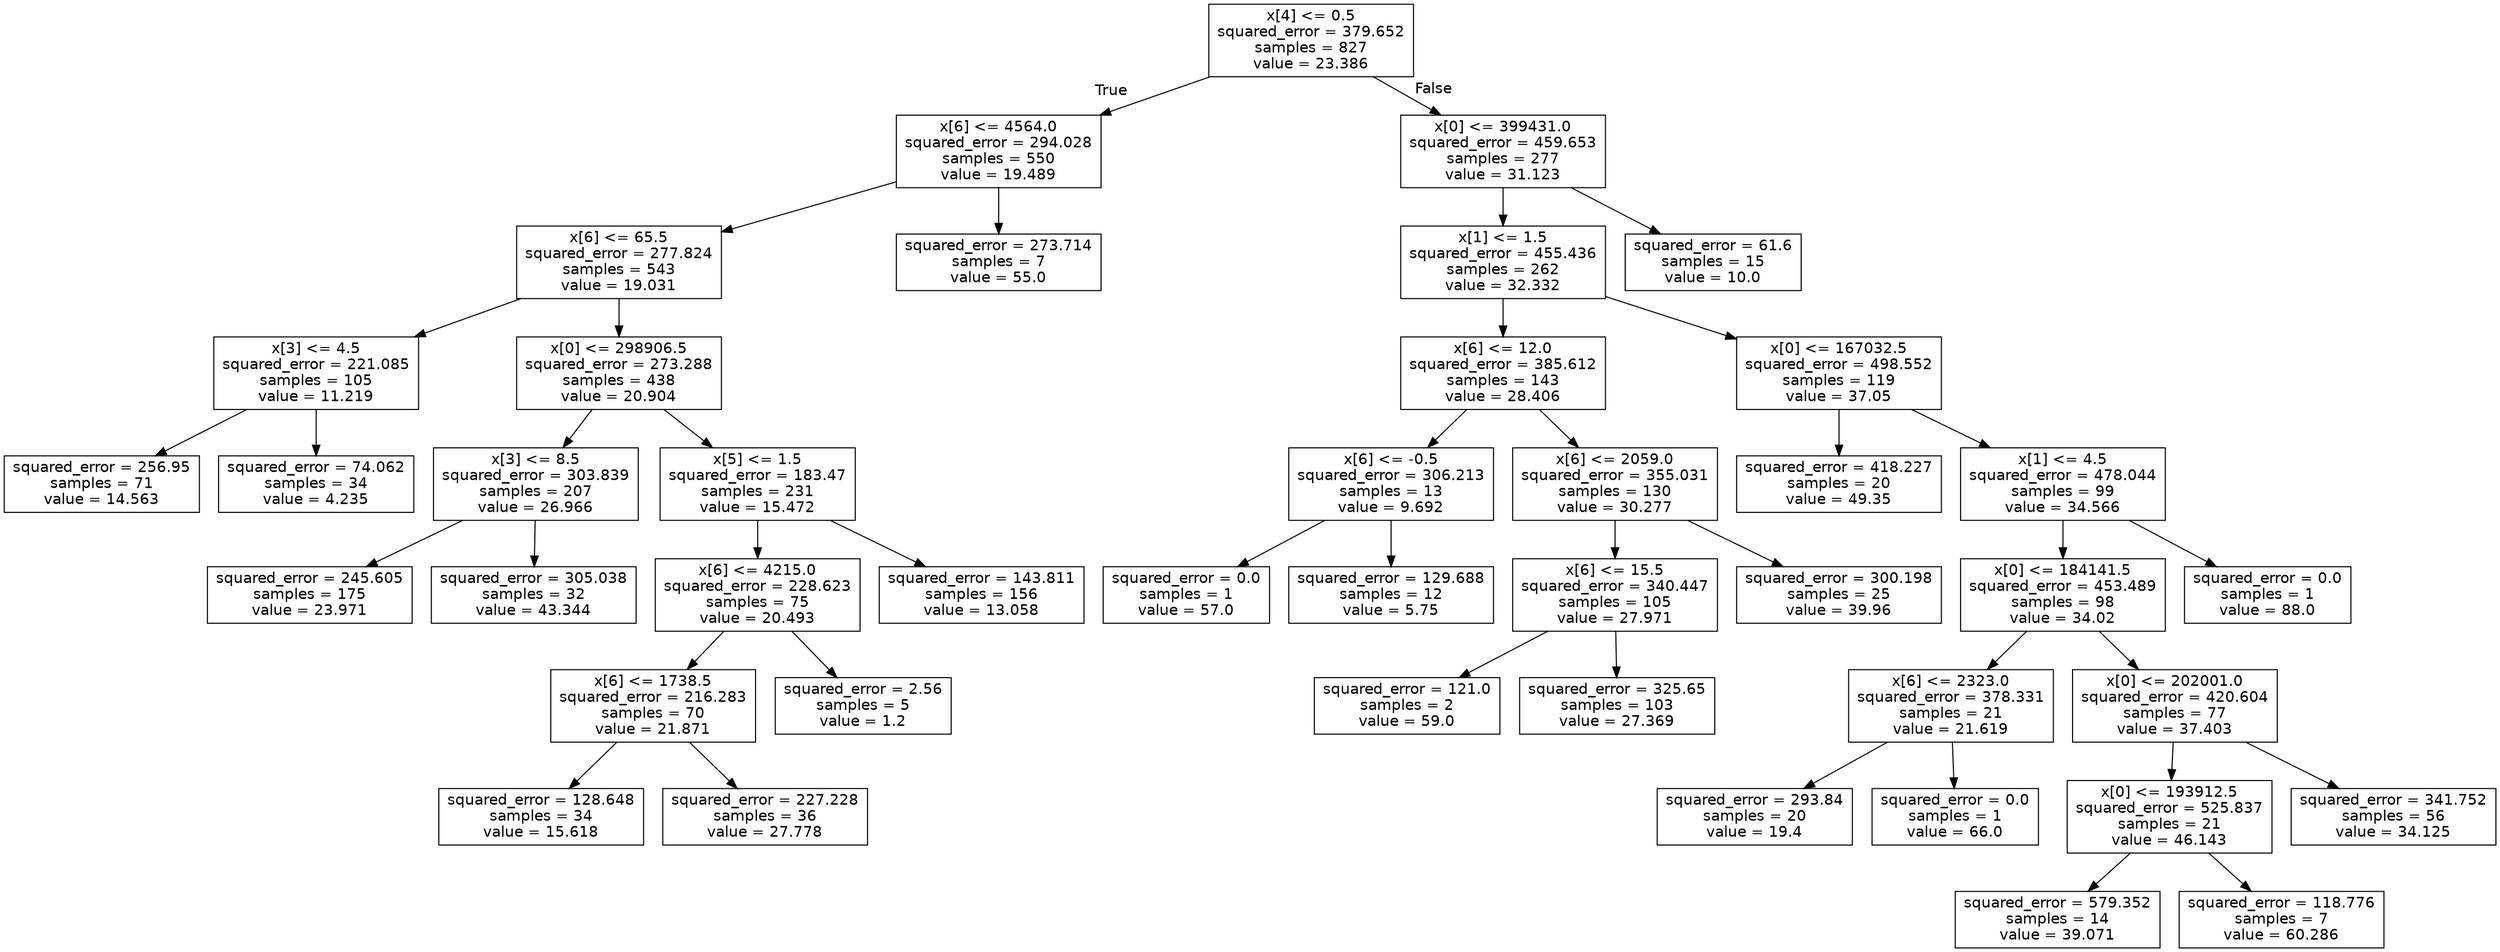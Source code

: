digraph Tree {
node [shape=box, fontname="helvetica"] ;
edge [fontname="helvetica"] ;
0 [label="x[4] <= 0.5\nsquared_error = 379.652\nsamples = 827\nvalue = 23.386"] ;
1 [label="x[6] <= 4564.0\nsquared_error = 294.028\nsamples = 550\nvalue = 19.489"] ;
0 -> 1 [labeldistance=2.5, labelangle=45, headlabel="True"] ;
3 [label="x[6] <= 65.5\nsquared_error = 277.824\nsamples = 543\nvalue = 19.031"] ;
1 -> 3 ;
5 [label="x[3] <= 4.5\nsquared_error = 221.085\nsamples = 105\nvalue = 11.219"] ;
3 -> 5 ;
27 [label="squared_error = 256.95\nsamples = 71\nvalue = 14.563"] ;
5 -> 27 ;
28 [label="squared_error = 74.062\nsamples = 34\nvalue = 4.235"] ;
5 -> 28 ;
6 [label="x[0] <= 298906.5\nsquared_error = 273.288\nsamples = 438\nvalue = 20.904"] ;
3 -> 6 ;
7 [label="x[3] <= 8.5\nsquared_error = 303.839\nsamples = 207\nvalue = 26.966"] ;
6 -> 7 ;
9 [label="squared_error = 245.605\nsamples = 175\nvalue = 23.971"] ;
7 -> 9 ;
10 [label="squared_error = 305.038\nsamples = 32\nvalue = 43.344"] ;
7 -> 10 ;
8 [label="x[5] <= 1.5\nsquared_error = 183.47\nsamples = 231\nvalue = 15.472"] ;
6 -> 8 ;
25 [label="x[6] <= 4215.0\nsquared_error = 228.623\nsamples = 75\nvalue = 20.493"] ;
8 -> 25 ;
37 [label="x[6] <= 1738.5\nsquared_error = 216.283\nsamples = 70\nvalue = 21.871"] ;
25 -> 37 ;
39 [label="squared_error = 128.648\nsamples = 34\nvalue = 15.618"] ;
37 -> 39 ;
40 [label="squared_error = 227.228\nsamples = 36\nvalue = 27.778"] ;
37 -> 40 ;
38 [label="squared_error = 2.56\nsamples = 5\nvalue = 1.2"] ;
25 -> 38 ;
26 [label="squared_error = 143.811\nsamples = 156\nvalue = 13.058"] ;
8 -> 26 ;
4 [label="squared_error = 273.714\nsamples = 7\nvalue = 55.0"] ;
1 -> 4 ;
2 [label="x[0] <= 399431.0\nsquared_error = 459.653\nsamples = 277\nvalue = 31.123"] ;
0 -> 2 [labeldistance=2.5, labelangle=-45, headlabel="False"] ;
11 [label="x[1] <= 1.5\nsquared_error = 455.436\nsamples = 262\nvalue = 32.332"] ;
2 -> 11 ;
13 [label="x[6] <= 12.0\nsquared_error = 385.612\nsamples = 143\nvalue = 28.406"] ;
11 -> 13 ;
15 [label="x[6] <= -0.5\nsquared_error = 306.213\nsamples = 13\nvalue = 9.692"] ;
13 -> 15 ;
29 [label="squared_error = 0.0\nsamples = 1\nvalue = 57.0"] ;
15 -> 29 ;
30 [label="squared_error = 129.688\nsamples = 12\nvalue = 5.75"] ;
15 -> 30 ;
16 [label="x[6] <= 2059.0\nsquared_error = 355.031\nsamples = 130\nvalue = 30.277"] ;
13 -> 16 ;
19 [label="x[6] <= 15.5\nsquared_error = 340.447\nsamples = 105\nvalue = 27.971"] ;
16 -> 19 ;
41 [label="squared_error = 121.0\nsamples = 2\nvalue = 59.0"] ;
19 -> 41 ;
42 [label="squared_error = 325.65\nsamples = 103\nvalue = 27.369"] ;
19 -> 42 ;
20 [label="squared_error = 300.198\nsamples = 25\nvalue = 39.96"] ;
16 -> 20 ;
14 [label="x[0] <= 167032.5\nsquared_error = 498.552\nsamples = 119\nvalue = 37.05"] ;
11 -> 14 ;
17 [label="squared_error = 418.227\nsamples = 20\nvalue = 49.35"] ;
14 -> 17 ;
18 [label="x[1] <= 4.5\nsquared_error = 478.044\nsamples = 99\nvalue = 34.566"] ;
14 -> 18 ;
21 [label="x[0] <= 184141.5\nsquared_error = 453.489\nsamples = 98\nvalue = 34.02"] ;
18 -> 21 ;
23 [label="x[6] <= 2323.0\nsquared_error = 378.331\nsamples = 21\nvalue = 21.619"] ;
21 -> 23 ;
35 [label="squared_error = 293.84\nsamples = 20\nvalue = 19.4"] ;
23 -> 35 ;
36 [label="squared_error = 0.0\nsamples = 1\nvalue = 66.0"] ;
23 -> 36 ;
24 [label="x[0] <= 202001.0\nsquared_error = 420.604\nsamples = 77\nvalue = 37.403"] ;
21 -> 24 ;
31 [label="x[0] <= 193912.5\nsquared_error = 525.837\nsamples = 21\nvalue = 46.143"] ;
24 -> 31 ;
33 [label="squared_error = 579.352\nsamples = 14\nvalue = 39.071"] ;
31 -> 33 ;
34 [label="squared_error = 118.776\nsamples = 7\nvalue = 60.286"] ;
31 -> 34 ;
32 [label="squared_error = 341.752\nsamples = 56\nvalue = 34.125"] ;
24 -> 32 ;
22 [label="squared_error = 0.0\nsamples = 1\nvalue = 88.0"] ;
18 -> 22 ;
12 [label="squared_error = 61.6\nsamples = 15\nvalue = 10.0"] ;
2 -> 12 ;
}